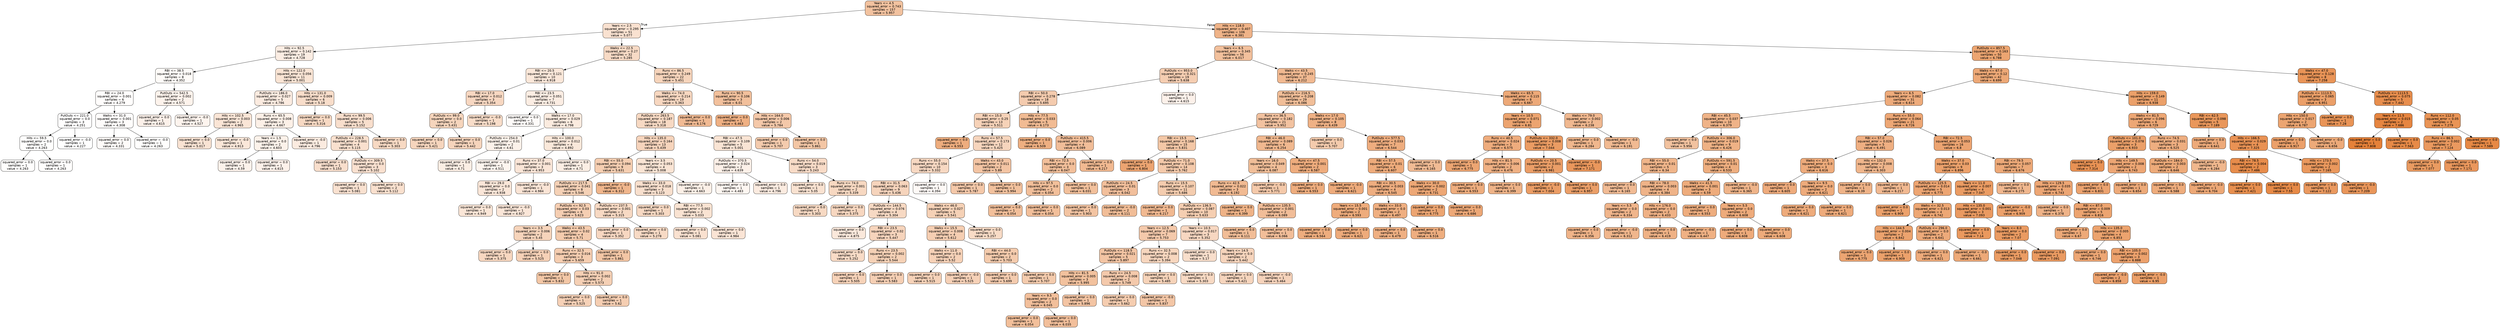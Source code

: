 digraph Tree {
node [shape=box, style="filled, rounded", color="black", fontname="helvetica"] ;
edge [fontname="helvetica"] ;
0 [label="Years <= 4.5\nsquared_error = 0.743\nsamples = 157\nvalue = 5.957", fillcolor="#f2c29f"] ;
1 [label="Years <= 2.5\nsquared_error = 0.295\nsamples = 51\nvalue = 5.077", fillcolor="#f9e1d0"] ;
0 -> 1 [labeldistance=2.5, labelangle=45, headlabel="True"] ;
2 [label="Hits <= 92.5\nsquared_error = 0.142\nsamples = 19\nvalue = 4.728", fillcolor="#fbede3"] ;
1 -> 2 ;
3 [label="RBI <= 38.5\nsquared_error = 0.018\nsamples = 8\nvalue = 4.352", fillcolor="#fefbf8"] ;
2 -> 3 ;
4 [label="RBI <= 24.0\nsquared_error = 0.001\nsamples = 6\nvalue = 4.279", fillcolor="#fffdfc"] ;
3 -> 4 ;
5 [label="PutOuts <= 221.0\nsquared_error = 0.0\nsamples = 3\nvalue = 4.251", fillcolor="#fffefe"] ;
4 -> 5 ;
6 [label="Hits <= 59.5\nsquared_error = 0.0\nsamples = 2\nvalue = 4.263", fillcolor="#fffefd"] ;
5 -> 6 ;
7 [label="squared_error = 0.0\nsamples = 1\nvalue = 4.263", fillcolor="#fffefd"] ;
6 -> 7 ;
8 [label="squared_error = 0.0\nsamples = 1\nvalue = 4.263", fillcolor="#fffefd"] ;
6 -> 8 ;
9 [label="squared_error = -0.0\nsamples = 1\nvalue = 4.227", fillcolor="#ffffff"] ;
5 -> 9 ;
10 [label="Walks <= 31.0\nsquared_error = 0.001\nsamples = 3\nvalue = 4.308", fillcolor="#fefcfb"] ;
4 -> 10 ;
11 [label="squared_error = 0.0\nsamples = 2\nvalue = 4.331", fillcolor="#fefbf9"] ;
10 -> 11 ;
12 [label="squared_error = -0.0\nsamples = 1\nvalue = 4.263", fillcolor="#fffefd"] ;
10 -> 12 ;
13 [label="PutOuts <= 542.5\nsquared_error = 0.002\nsamples = 2\nvalue = 4.571", fillcolor="#fdf3ec"] ;
3 -> 13 ;
14 [label="squared_error = 0.0\nsamples = 1\nvalue = 4.615", fillcolor="#fcf1ea"] ;
13 -> 14 ;
15 [label="squared_error = -0.0\nsamples = 1\nvalue = 4.527", fillcolor="#fdf4ee"] ;
13 -> 15 ;
16 [label="Hits <= 122.0\nsquared_error = 0.056\nsamples = 11\nvalue = 5.001", fillcolor="#f9e4d4"] ;
2 -> 16 ;
17 [label="PutOuts <= 186.0\nsquared_error = 0.027\nsamples = 5\nvalue = 4.786", fillcolor="#fbebe0"] ;
16 -> 17 ;
18 [label="Hits <= 102.5\nsquared_error = 0.003\nsamples = 2\nvalue = 4.965", fillcolor="#fae5d6"] ;
17 -> 18 ;
19 [label="squared_error = 0.0\nsamples = 1\nvalue = 5.017", fillcolor="#f9e3d3"] ;
18 -> 19 ;
20 [label="squared_error = -0.0\nsamples = 1\nvalue = 4.913", fillcolor="#fae7d9"] ;
18 -> 20 ;
21 [label="Runs <= 65.5\nsquared_error = 0.008\nsamples = 3\nvalue = 4.667", fillcolor="#fcf0e7"] ;
17 -> 21 ;
22 [label="Years <= 1.5\nsquared_error = 0.0\nsamples = 2\nvalue = 4.603", fillcolor="#fcf2ea"] ;
21 -> 22 ;
23 [label="squared_error = 0.0\nsamples = 1\nvalue = 4.59", fillcolor="#fcf2eb"] ;
22 -> 23 ;
24 [label="squared_error = 0.0\nsamples = 1\nvalue = 4.615", fillcolor="#fcf1ea"] ;
22 -> 24 ;
25 [label="squared_error = -0.0\nsamples = 1\nvalue = 4.796", fillcolor="#fbebe0"] ;
21 -> 25 ;
26 [label="Hits <= 131.0\nsquared_error = 0.009\nsamples = 6\nvalue = 5.18", fillcolor="#f8ddca"] ;
16 -> 26 ;
27 [label="squared_error = 0.0\nsamples = 1\nvalue = 5.316", fillcolor="#f7d9c3"] ;
26 -> 27 ;
28 [label="Runs <= 99.5\nsquared_error = 0.006\nsamples = 5\nvalue = 5.152", fillcolor="#f8decc"] ;
26 -> 28 ;
29 [label="PutOuts <= 228.5\nsquared_error = 0.001\nsamples = 4\nvalue = 5.115", fillcolor="#f9e0ce"] ;
28 -> 29 ;
30 [label="squared_error = 0.0\nsamples = 1\nvalue = 5.153", fillcolor="#f8decc"] ;
29 -> 30 ;
31 [label="PutOuts <= 309.5\nsquared_error = 0.0\nsamples = 3\nvalue = 5.102", fillcolor="#f9e0cf"] ;
29 -> 31 ;
32 [label="squared_error = 0.0\nsamples = 1\nvalue = 5.081", fillcolor="#f9e1d0"] ;
31 -> 32 ;
33 [label="squared_error = 0.0\nsamples = 2\nvalue = 5.112", fillcolor="#f9e0ce"] ;
31 -> 33 ;
34 [label="squared_error = 0.0\nsamples = 1\nvalue = 5.303", fillcolor="#f7d9c3"] ;
28 -> 34 ;
35 [label="Walks <= 22.5\nsquared_error = 0.27\nsamples = 32\nvalue = 5.285", fillcolor="#f7dac5"] ;
1 -> 35 ;
36 [label="RBI <= 20.5\nsquared_error = 0.121\nsamples = 10\nvalue = 4.918", fillcolor="#fae7d9"] ;
35 -> 36 ;
37 [label="RBI <= 17.0\nsquared_error = 0.012\nsamples = 3\nvalue = 5.354", fillcolor="#f7d7c1"] ;
36 -> 37 ;
38 [label="PutOuts <= 99.0\nsquared_error = 0.0\nsamples = 2\nvalue = 5.431", fillcolor="#f6d5bc"] ;
37 -> 38 ;
39 [label="squared_error = 0.0\nsamples = 1\nvalue = 5.421", fillcolor="#f6d5bd"] ;
38 -> 39 ;
40 [label="squared_error = 0.0\nsamples = 1\nvalue = 5.442", fillcolor="#f6d4bc"] ;
38 -> 40 ;
41 [label="squared_error = -0.0\nsamples = 1\nvalue = 5.198", fillcolor="#f8ddc9"] ;
37 -> 41 ;
42 [label="RBI <= 23.5\nsquared_error = 0.051\nsamples = 7\nvalue = 4.731", fillcolor="#fbede3"] ;
36 -> 42 ;
43 [label="squared_error = 0.0\nsamples = 1\nvalue = 4.331", fillcolor="#fefbf9"] ;
42 -> 43 ;
44 [label="Walks <= 17.0\nsquared_error = 0.029\nsamples = 6\nvalue = 4.798", fillcolor="#fbebdf"] ;
42 -> 44 ;
45 [label="PutOuts <= 254.0\nsquared_error = 0.01\nsamples = 2\nvalue = 4.61", fillcolor="#fcf2ea"] ;
44 -> 45 ;
46 [label="squared_error = 0.0\nsamples = 1\nvalue = 4.71", fillcolor="#fbeee4"] ;
45 -> 46 ;
47 [label="squared_error = -0.0\nsamples = 1\nvalue = 4.511", fillcolor="#fdf5ef"] ;
45 -> 47 ;
48 [label="Hits <= 100.0\nsquared_error = 0.012\nsamples = 4\nvalue = 4.892", fillcolor="#fae8da"] ;
44 -> 48 ;
49 [label="Runs <= 37.0\nsquared_error = 0.001\nsamples = 3\nvalue = 4.953", fillcolor="#fae5d7"] ;
48 -> 49 ;
50 [label="RBI <= 29.0\nsquared_error = 0.0\nsamples = 2\nvalue = 4.938", fillcolor="#fae6d8"] ;
49 -> 50 ;
51 [label="squared_error = 0.0\nsamples = 1\nvalue = 4.949", fillcolor="#fae6d7"] ;
50 -> 51 ;
52 [label="squared_error = -0.0\nsamples = 1\nvalue = 4.927", fillcolor="#fae6d8"] ;
50 -> 52 ;
53 [label="squared_error = -0.0\nsamples = 1\nvalue = 4.984", fillcolor="#fae4d5"] ;
49 -> 53 ;
54 [label="squared_error = 0.0\nsamples = 1\nvalue = 4.71", fillcolor="#fbeee4"] ;
48 -> 54 ;
55 [label="Runs <= 86.5\nsquared_error = 0.249\nsamples = 22\nvalue = 5.451", fillcolor="#f6d4bb"] ;
35 -> 55 ;
56 [label="Walks <= 74.0\nsquared_error = 0.214\nsamples = 19\nvalue = 5.363", fillcolor="#f7d7c0"] ;
55 -> 56 ;
57 [label="PutOuts <= 263.5\nsquared_error = 0.187\nsamples = 18\nvalue = 5.318", fillcolor="#f7d9c3"] ;
56 -> 57 ;
58 [label="Hits <= 135.0\nsquared_error = 0.164\nsamples = 13\nvalue = 5.439", fillcolor="#f6d4bc"] ;
57 -> 58 ;
59 [label="RBI <= 55.0\nsquared_error = 0.094\nsamples = 9\nvalue = 5.631", fillcolor="#f5ceb1"] ;
58 -> 59 ;
60 [label="PutOuts <= 217.5\nsquared_error = 0.041\nsamples = 8\nvalue = 5.546", fillcolor="#f5d1b6"] ;
59 -> 60 ;
61 [label="PutOuts <= 92.5\nsquared_error = 0.03\nsamples = 6\nvalue = 5.623", fillcolor="#f5ceb2"] ;
60 -> 61 ;
62 [label="Years <= 3.5\nsquared_error = 0.006\nsamples = 2\nvalue = 5.45", fillcolor="#f6d4bb"] ;
61 -> 62 ;
63 [label="squared_error = 0.0\nsamples = 1\nvalue = 5.375", fillcolor="#f7d7c0"] ;
62 -> 63 ;
64 [label="squared_error = 0.0\nsamples = 1\nvalue = 5.525", fillcolor="#f6d1b7"] ;
62 -> 64 ;
65 [label="Walks <= 43.5\nsquared_error = 0.02\nsamples = 4\nvalue = 5.71", fillcolor="#f4cbad"] ;
61 -> 65 ;
66 [label="Runs <= 32.5\nsquared_error = 0.016\nsamples = 3\nvalue = 5.659", fillcolor="#f5cdb0"] ;
65 -> 66 ;
67 [label="squared_error = 0.0\nsamples = 1\nvalue = 5.832", fillcolor="#f3c7a6"] ;
66 -> 67 ;
68 [label="Hits <= 91.0\nsquared_error = 0.002\nsamples = 2\nvalue = 5.573", fillcolor="#f5d0b5"] ;
66 -> 68 ;
69 [label="squared_error = 0.0\nsamples = 1\nvalue = 5.525", fillcolor="#f6d1b7"] ;
68 -> 69 ;
70 [label="squared_error = 0.0\nsamples = 1\nvalue = 5.62", fillcolor="#f5ceb2"] ;
68 -> 70 ;
71 [label="squared_error = 0.0\nsamples = 1\nvalue = 5.861", fillcolor="#f3c6a5"] ;
65 -> 71 ;
72 [label="PutOuts <= 237.5\nsquared_error = 0.001\nsamples = 2\nvalue = 5.315", fillcolor="#f7d9c3"] ;
60 -> 72 ;
73 [label="squared_error = 0.0\nsamples = 1\nvalue = 5.352", fillcolor="#f7d7c1"] ;
72 -> 73 ;
74 [label="squared_error = 0.0\nsamples = 1\nvalue = 5.278", fillcolor="#f7dac5"] ;
72 -> 74 ;
75 [label="squared_error = -0.0\nsamples = 1\nvalue = 6.312", fillcolor="#f0b68c"] ;
59 -> 75 ;
76 [label="Years <= 3.5\nsquared_error = 0.053\nsamples = 4\nvalue = 5.008", fillcolor="#f9e4d4"] ;
58 -> 76 ;
77 [label="Walks <= 33.0\nsquared_error = 0.018\nsamples = 3\nvalue = 5.123", fillcolor="#f8dfcd"] ;
76 -> 77 ;
78 [label="squared_error = 0.0\nsamples = 1\nvalue = 5.303", fillcolor="#f7d9c3"] ;
77 -> 78 ;
79 [label="RBI <= 77.5\nsquared_error = 0.002\nsamples = 2\nvalue = 5.033", fillcolor="#f9e3d2"] ;
77 -> 79 ;
80 [label="squared_error = 0.0\nsamples = 1\nvalue = 5.081", fillcolor="#f9e1d0"] ;
79 -> 80 ;
81 [label="squared_error = 0.0\nsamples = 1\nvalue = 4.984", fillcolor="#fae4d5"] ;
79 -> 81 ;
82 [label="squared_error = -0.0\nsamples = 1\nvalue = 4.663", fillcolor="#fcf0e7"] ;
76 -> 82 ;
83 [label="RBI <= 47.5\nsquared_error = 0.109\nsamples = 5\nvalue = 5.001", fillcolor="#f9e4d4"] ;
57 -> 83 ;
84 [label="PutOuts <= 370.5\nsquared_error = 0.024\nsamples = 2\nvalue = 4.639", fillcolor="#fcf0e8"] ;
83 -> 84 ;
85 [label="squared_error = 0.0\nsamples = 1\nvalue = 4.483", fillcolor="#fdf6f1"] ;
84 -> 85 ;
86 [label="squared_error = 0.0\nsamples = 1\nvalue = 4.796", fillcolor="#fbebe0"] ;
84 -> 86 ;
87 [label="Runs <= 54.0\nsquared_error = 0.019\nsamples = 3\nvalue = 5.243", fillcolor="#f8dbc7"] ;
83 -> 87 ;
88 [label="squared_error = 0.0\nsamples = 1\nvalue = 5.05", fillcolor="#f9e2d1"] ;
87 -> 88 ;
89 [label="Runs <= 74.0\nsquared_error = 0.001\nsamples = 2\nvalue = 5.339", fillcolor="#f7d8c1"] ;
87 -> 89 ;
90 [label="squared_error = 0.0\nsamples = 1\nvalue = 5.303", fillcolor="#f7d9c3"] ;
89 -> 90 ;
91 [label="squared_error = 0.0\nsamples = 1\nvalue = 5.375", fillcolor="#f7d7c0"] ;
89 -> 91 ;
92 [label="squared_error = 0.0\nsamples = 1\nvalue = 6.176", fillcolor="#f1ba93"] ;
56 -> 92 ;
93 [label="Runs <= 90.5\nsquared_error = 0.106\nsamples = 3\nvalue = 6.01", fillcolor="#f2c09c"] ;
55 -> 93 ;
94 [label="squared_error = 0.0\nsamples = 1\nvalue = 6.463", fillcolor="#efb083"] ;
93 -> 94 ;
95 [label="Hits <= 164.0\nsquared_error = 0.006\nsamples = 2\nvalue = 5.784", fillcolor="#f4c8a9"] ;
93 -> 95 ;
96 [label="squared_error = 0.0\nsamples = 1\nvalue = 5.707", fillcolor="#f4cbad"] ;
95 -> 96 ;
97 [label="squared_error = 0.0\nsamples = 1\nvalue = 5.861", fillcolor="#f3c6a5"] ;
95 -> 97 ;
98 [label="Hits <= 118.0\nsquared_error = 0.407\nsamples = 106\nvalue = 6.381", fillcolor="#efb388"] ;
0 -> 98 [labeldistance=2.5, labelangle=-45, headlabel="False"] ;
99 [label="Years <= 6.5\nsquared_error = 0.345\nsamples = 56\nvalue = 6.017", fillcolor="#f2c09c"] ;
98 -> 99 ;
100 [label="PutOuts <= 953.0\nsquared_error = 0.321\nsamples = 19\nvalue = 5.638", fillcolor="#f5cdb1"] ;
99 -> 100 ;
101 [label="RBI <= 50.0\nsquared_error = 0.278\nsamples = 18\nvalue = 5.695", fillcolor="#f4cbae"] ;
100 -> 101 ;
102 [label="RBI <= 15.0\nsquared_error = 0.25\nsamples = 13\nvalue = 5.511", fillcolor="#f6d2b8"] ;
101 -> 102 ;
103 [label="squared_error = 0.0\nsamples = 1\nvalue = 6.553", fillcolor="#eead7e"] ;
102 -> 103 ;
104 [label="Runs <= 57.5\nsquared_error = 0.173\nsamples = 12\nvalue = 5.425", fillcolor="#f6d5bd"] ;
102 -> 104 ;
105 [label="Runs <= 55.0\nsquared_error = 0.154\nsamples = 10\nvalue = 5.332", fillcolor="#f7d8c2"] ;
104 -> 105 ;
106 [label="RBI <= 31.5\nsquared_error = 0.063\nsamples = 9\nvalue = 5.436", fillcolor="#f6d4bc"] ;
105 -> 106 ;
107 [label="PutOuts <= 144.5\nsquared_error = 0.076\nsamples = 4\nvalue = 5.304", fillcolor="#f7d9c3"] ;
106 -> 107 ;
108 [label="squared_error = 0.0\nsamples = 1\nvalue = 4.875", fillcolor="#fae8db"] ;
107 -> 108 ;
109 [label="RBI <= 23.5\nsquared_error = 0.02\nsamples = 3\nvalue = 5.447", fillcolor="#f6d4bc"] ;
107 -> 109 ;
110 [label="squared_error = 0.0\nsamples = 1\nvalue = 5.252", fillcolor="#f8dbc6"] ;
109 -> 110 ;
111 [label="Runs <= 23.5\nsquared_error = 0.002\nsamples = 2\nvalue = 5.544", fillcolor="#f5d1b6"] ;
109 -> 111 ;
112 [label="squared_error = 0.0\nsamples = 1\nvalue = 5.505", fillcolor="#f6d2b8"] ;
111 -> 112 ;
113 [label="squared_error = 0.0\nsamples = 1\nvalue = 5.583", fillcolor="#f5cfb4"] ;
111 -> 113 ;
114 [label="Walks <= 46.0\nsquared_error = 0.027\nsamples = 5\nvalue = 5.541", fillcolor="#f5d1b6"] ;
106 -> 114 ;
115 [label="Walks <= 15.5\nsquared_error = 0.008\nsamples = 4\nvalue = 5.612", fillcolor="#f5ceb2"] ;
114 -> 115 ;
116 [label="Walks <= 11.0\nsquared_error = 0.0\nsamples = 2\nvalue = 5.52", fillcolor="#f6d1b7"] ;
115 -> 116 ;
117 [label="squared_error = 0.0\nsamples = 1\nvalue = 5.515", fillcolor="#f6d2b8"] ;
116 -> 117 ;
118 [label="squared_error = -0.0\nsamples = 1\nvalue = 5.525", fillcolor="#f6d1b7"] ;
116 -> 118 ;
119 [label="RBI <= 44.0\nsquared_error = 0.0\nsamples = 2\nvalue = 5.703", fillcolor="#f4cbad"] ;
115 -> 119 ;
120 [label="squared_error = 0.0\nsamples = 1\nvalue = 5.699", fillcolor="#f4cbae"] ;
119 -> 120 ;
121 [label="squared_error = 0.0\nsamples = 1\nvalue = 5.707", fillcolor="#f4cbad"] ;
119 -> 121 ;
122 [label="squared_error = 0.0\nsamples = 1\nvalue = 5.257", fillcolor="#f8dbc6"] ;
114 -> 122 ;
123 [label="squared_error = 0.0\nsamples = 1\nvalue = 4.394", fillcolor="#fef9f6"] ;
105 -> 123 ;
124 [label="Walks <= 43.0\nsquared_error = 0.011\nsamples = 2\nvalue = 5.89", fillcolor="#f3c4a3"] ;
104 -> 124 ;
125 [label="squared_error = 0.0\nsamples = 1\nvalue = 5.787", fillcolor="#f4c8a9"] ;
124 -> 125 ;
126 [label="squared_error = 0.0\nsamples = 1\nvalue = 5.994", fillcolor="#f2c19d"] ;
124 -> 126 ;
127 [label="Hits <= 77.5\nsquared_error = 0.033\nsamples = 5\nvalue = 6.173", fillcolor="#f1bb93"] ;
101 -> 127 ;
128 [label="squared_error = 0.0\nsamples = 1\nvalue = 6.509", fillcolor="#eeaf81"] ;
127 -> 128 ;
129 [label="PutOuts <= 415.5\nsquared_error = 0.006\nsamples = 4\nvalue = 6.089", fillcolor="#f1bd98"] ;
127 -> 129 ;
130 [label="RBI <= 72.5\nsquared_error = 0.0\nsamples = 3\nvalue = 6.047", fillcolor="#f2bf9a"] ;
129 -> 130 ;
131 [label="Hits <= 97.5\nsquared_error = 0.0\nsamples = 2\nvalue = 6.054", fillcolor="#f2bf9a"] ;
130 -> 131 ;
132 [label="squared_error = 0.0\nsamples = 1\nvalue = 6.054", fillcolor="#f2bf9a"] ;
131 -> 132 ;
133 [label="squared_error = 0.0\nsamples = 1\nvalue = 6.054", fillcolor="#f2bf9a"] ;
131 -> 133 ;
134 [label="squared_error = 0.0\nsamples = 1\nvalue = 6.031", fillcolor="#f2c09b"] ;
130 -> 134 ;
135 [label="squared_error = 0.0\nsamples = 1\nvalue = 6.217", fillcolor="#f1b991"] ;
129 -> 135 ;
136 [label="squared_error = 0.0\nsamples = 1\nvalue = 4.615", fillcolor="#fcf1ea"] ;
100 -> 136 ;
137 [label="Walks <= 43.5\nsquared_error = 0.245\nsamples = 37\nvalue = 6.212", fillcolor="#f1b991"] ;
99 -> 137 ;
138 [label="PutOuts <= 216.5\nsquared_error = 0.208\nsamples = 29\nvalue = 6.086", fillcolor="#f1be98"] ;
137 -> 138 ;
139 [label="Runs <= 36.5\nsquared_error = 0.182\nsamples = 21\nvalue = 5.952", fillcolor="#f2c2a0"] ;
138 -> 139 ;
140 [label="RBI <= 15.5\nsquared_error = 0.168\nsamples = 15\nvalue = 5.831", fillcolor="#f3c7a6"] ;
139 -> 140 ;
141 [label="squared_error = 0.0\nsamples = 1\nvalue = 6.804", fillcolor="#eca471"] ;
140 -> 141 ;
142 [label="PutOuts <= 71.0\nsquared_error = 0.108\nsamples = 14\nvalue = 5.762", fillcolor="#f4c9aa"] ;
140 -> 142 ;
143 [label="PutOuts <= 24.5\nsquared_error = 0.01\nsamples = 3\nvalue = 6.042", fillcolor="#f2bf9b"] ;
142 -> 143 ;
144 [label="squared_error = 0.0\nsamples = 1\nvalue = 5.903", fillcolor="#f3c4a2"] ;
143 -> 144 ;
145 [label="squared_error = -0.0\nsamples = 2\nvalue = 6.111", fillcolor="#f1bd97"] ;
143 -> 145 ;
146 [label="Runs <= 15.5\nsquared_error = 0.107\nsamples = 11\nvalue = 5.686", fillcolor="#f4ccae"] ;
142 -> 146 ;
147 [label="squared_error = 0.0\nsamples = 1\nvalue = 6.217", fillcolor="#f1b991"] ;
146 -> 147 ;
148 [label="PutOuts <= 136.5\nsquared_error = 0.087\nsamples = 10\nvalue = 5.633", fillcolor="#f5ceb1"] ;
146 -> 148 ;
149 [label="Years <= 12.5\nsquared_error = 0.069\nsamples = 7\nvalue = 5.753", fillcolor="#f4c9ab"] ;
148 -> 149 ;
150 [label="PutOuts <= 118.5\nsquared_error = 0.021\nsamples = 5\nvalue = 5.897", fillcolor="#f3c4a3"] ;
149 -> 150 ;
151 [label="Hits <= 81.5\nsquared_error = 0.005\nsamples = 3\nvalue = 5.995", fillcolor="#f2c19d"] ;
150 -> 151 ;
152 [label="Years <= 9.5\nsquared_error = 0.0\nsamples = 2\nvalue = 6.045", fillcolor="#f2bf9b"] ;
151 -> 152 ;
153 [label="squared_error = 0.0\nsamples = 1\nvalue = 6.054", fillcolor="#f2bf9a"] ;
152 -> 153 ;
154 [label="squared_error = 0.0\nsamples = 1\nvalue = 6.035", fillcolor="#f2bf9b"] ;
152 -> 154 ;
155 [label="squared_error = 0.0\nsamples = 1\nvalue = 5.896", fillcolor="#f3c4a3"] ;
151 -> 155 ;
156 [label="Runs <= 24.5\nsquared_error = 0.008\nsamples = 2\nvalue = 5.749", fillcolor="#f4c9ab"] ;
150 -> 156 ;
157 [label="squared_error = 0.0\nsamples = 1\nvalue = 5.662", fillcolor="#f5cdb0"] ;
156 -> 157 ;
158 [label="squared_error = -0.0\nsamples = 1\nvalue = 5.837", fillcolor="#f3c6a6"] ;
156 -> 158 ;
159 [label="Runs <= 32.5\nsquared_error = 0.008\nsamples = 2\nvalue = 5.394", fillcolor="#f7d6be"] ;
149 -> 159 ;
160 [label="squared_error = 0.0\nsamples = 1\nvalue = 5.485", fillcolor="#f6d3b9"] ;
159 -> 160 ;
161 [label="squared_error = 0.0\nsamples = 1\nvalue = 5.303", fillcolor="#f7d9c3"] ;
159 -> 161 ;
162 [label="Years <= 10.5\nsquared_error = 0.017\nsamples = 3\nvalue = 5.352", fillcolor="#f7d7c1"] ;
148 -> 162 ;
163 [label="squared_error = 0.0\nsamples = 1\nvalue = 5.17", fillcolor="#f8decb"] ;
162 -> 163 ;
164 [label="Years <= 14.5\nsquared_error = 0.0\nsamples = 2\nvalue = 5.442", fillcolor="#f6d4bc"] ;
162 -> 164 ;
165 [label="squared_error = 0.0\nsamples = 1\nvalue = 5.421", fillcolor="#f6d5bd"] ;
164 -> 165 ;
166 [label="squared_error = -0.0\nsamples = 1\nvalue = 5.464", fillcolor="#f6d3bb"] ;
164 -> 166 ;
167 [label="RBI <= 46.0\nsquared_error = 0.089\nsamples = 6\nvalue = 6.254", fillcolor="#f0b88f"] ;
139 -> 167 ;
168 [label="Years <= 16.0\nsquared_error = 0.049\nsamples = 4\nvalue = 6.087", fillcolor="#f1be98"] ;
167 -> 168 ;
169 [label="Runs <= 42.5\nsquared_error = 0.022\nsamples = 3\nvalue = 6.192", fillcolor="#f1ba92"] ;
168 -> 169 ;
170 [label="squared_error = 0.0\nsamples = 1\nvalue = 6.399", fillcolor="#efb387"] ;
169 -> 170 ;
171 [label="PutOuts <= 135.5\nsquared_error = 0.001\nsamples = 2\nvalue = 6.089", fillcolor="#f1bd98"] ;
169 -> 171 ;
172 [label="squared_error = 0.0\nsamples = 1\nvalue = 6.111", fillcolor="#f1bd97"] ;
171 -> 172 ;
173 [label="squared_error = 0.0\nsamples = 1\nvalue = 6.066", fillcolor="#f2be99"] ;
171 -> 173 ;
174 [label="squared_error = -0.0\nsamples = 1\nvalue = 5.771", fillcolor="#f4c9aa"] ;
168 -> 174 ;
175 [label="Runs <= 47.5\nsquared_error = 0.001\nsamples = 2\nvalue = 6.587", fillcolor="#eeac7d"] ;
167 -> 175 ;
176 [label="squared_error = 0.0\nsamples = 1\nvalue = 6.553", fillcolor="#eead7e"] ;
175 -> 176 ;
177 [label="squared_error = -0.0\nsamples = 1\nvalue = 6.621", fillcolor="#eeab7b"] ;
175 -> 177 ;
178 [label="Walks <= 17.0\nsquared_error = 0.105\nsamples = 8\nvalue = 6.439", fillcolor="#efb185"] ;
138 -> 178 ;
179 [label="squared_error = 0.0\nsamples = 1\nvalue = 5.707", fillcolor="#f4cbad"] ;
178 -> 179 ;
180 [label="PutOuts <= 577.5\nsquared_error = 0.033\nsamples = 7\nvalue = 6.544", fillcolor="#eead7f"] ;
178 -> 180 ;
181 [label="RBI <= 57.5\nsquared_error = 0.01\nsamples = 6\nvalue = 6.607", fillcolor="#eeab7b"] ;
180 -> 181 ;
182 [label="RBI <= 30.5\nsquared_error = 0.003\nsamples = 4\nvalue = 6.545", fillcolor="#eead7f"] ;
181 -> 182 ;
183 [label="Years <= 15.5\nsquared_error = 0.001\nsamples = 2\nvalue = 6.593", fillcolor="#eeac7c"] ;
182 -> 183 ;
184 [label="squared_error = 0.0\nsamples = 1\nvalue = 6.564", fillcolor="#eead7e"] ;
183 -> 184 ;
185 [label="squared_error = 0.0\nsamples = 1\nvalue = 6.621", fillcolor="#eeab7b"] ;
183 -> 185 ;
186 [label="Walks <= 33.0\nsquared_error = 0.0\nsamples = 2\nvalue = 6.497", fillcolor="#efaf81"] ;
182 -> 186 ;
187 [label="squared_error = 0.0\nsamples = 1\nvalue = 6.479", fillcolor="#efb083"] ;
186 -> 187 ;
188 [label="squared_error = 0.0\nsamples = 1\nvalue = 6.516", fillcolor="#eeae80"] ;
186 -> 188 ;
189 [label="Walks <= 30.0\nsquared_error = 0.002\nsamples = 2\nvalue = 6.731", fillcolor="#eda775"] ;
181 -> 189 ;
190 [label="squared_error = 0.0\nsamples = 1\nvalue = 6.775", fillcolor="#eca572"] ;
189 -> 190 ;
191 [label="squared_error = 0.0\nsamples = 1\nvalue = 6.686", fillcolor="#eda877"] ;
189 -> 191 ;
192 [label="squared_error = 0.0\nsamples = 1\nvalue = 6.165", fillcolor="#f1bb94"] ;
180 -> 192 ;
193 [label="Walks <= 65.5\nsquared_error = 0.115\nsamples = 8\nvalue = 6.667", fillcolor="#eda978"] ;
137 -> 193 ;
194 [label="Years <= 10.5\nsquared_error = 0.071\nsamples = 6\nvalue = 6.81", fillcolor="#eca470"] ;
193 -> 194 ;
195 [label="Runs <= 40.5\nsquared_error = 0.024\nsamples = 3\nvalue = 6.575", fillcolor="#eeac7d"] ;
194 -> 195 ;
196 [label="squared_error = 0.0\nsamples = 1\nvalue = 6.775", fillcolor="#eca572"] ;
195 -> 196 ;
197 [label="Hits <= 81.5\nsquared_error = 0.006\nsamples = 2\nvalue = 6.476", fillcolor="#efb083"] ;
195 -> 197 ;
198 [label="squared_error = 0.0\nsamples = 1\nvalue = 6.553", fillcolor="#eead7e"] ;
197 -> 198 ;
199 [label="squared_error = 0.0\nsamples = 1\nvalue = 6.399", fillcolor="#efb387"] ;
197 -> 199 ;
200 [label="PutOuts <= 332.0\nsquared_error = 0.008\nsamples = 3\nvalue = 7.044", fillcolor="#eb9c63"] ;
194 -> 200 ;
201 [label="PutOuts <= 20.5\nsquared_error = 0.001\nsamples = 2\nvalue = 6.981", fillcolor="#eb9e67"] ;
200 -> 201 ;
202 [label="squared_error = -0.0\nsamples = 1\nvalue = 7.004", fillcolor="#eb9d65"] ;
201 -> 202 ;
203 [label="squared_error = 0.0\nsamples = 1\nvalue = 6.957", fillcolor="#eb9f68"] ;
201 -> 203 ;
204 [label="squared_error = -0.0\nsamples = 1\nvalue = 7.171", fillcolor="#ea975c"] ;
200 -> 204 ;
205 [label="Walks <= 79.0\nsquared_error = 0.002\nsamples = 2\nvalue = 6.238", fillcolor="#f0b890"] ;
193 -> 205 ;
206 [label="squared_error = 0.0\nsamples = 1\nvalue = 6.284", fillcolor="#f0b78d"] ;
205 -> 206 ;
207 [label="squared_error = -0.0\nsamples = 1\nvalue = 6.191", fillcolor="#f1ba92"] ;
205 -> 207 ;
208 [label="PutOuts <= 857.5\nsquared_error = 0.163\nsamples = 50\nvalue = 6.788", fillcolor="#eca571"] ;
98 -> 208 ;
209 [label="Walks <= 67.0\nsquared_error = 0.12\nsamples = 42\nvalue = 6.699", fillcolor="#eda876"] ;
208 -> 209 ;
210 [label="Years <= 6.5\nsquared_error = 0.082\nsamples = 31\nvalue = 6.614", fillcolor="#eeab7b"] ;
209 -> 210 ;
211 [label="RBI <= 45.5\nsquared_error = 0.037\nsamples = 10\nvalue = 6.379", fillcolor="#efb388"] ;
210 -> 211 ;
212 [label="squared_error = 0.0\nsamples = 1\nvalue = 5.956", fillcolor="#f2c29f"] ;
211 -> 212 ;
213 [label="PutOuts <= 306.0\nsquared_error = 0.019\nsamples = 9\nvalue = 6.426", fillcolor="#efb285"] ;
211 -> 213 ;
214 [label="RBI <= 55.0\nsquared_error = 0.01\nsamples = 5\nvalue = 6.34", fillcolor="#f0b58a"] ;
213 -> 214 ;
215 [label="squared_error = 0.0\nsamples = 1\nvalue = 6.165", fillcolor="#f1bb94"] ;
214 -> 215 ;
216 [label="RBI <= 78.0\nsquared_error = 0.003\nsamples = 4\nvalue = 6.384", fillcolor="#efb388"] ;
214 -> 216 ;
217 [label="Years <= 5.5\nsquared_error = 0.0\nsamples = 2\nvalue = 6.334", fillcolor="#f0b58b"] ;
216 -> 217 ;
218 [label="squared_error = 0.0\nsamples = 1\nvalue = 6.356", fillcolor="#f0b489"] ;
217 -> 218 ;
219 [label="squared_error = -0.0\nsamples = 1\nvalue = 6.312", fillcolor="#f0b68c"] ;
217 -> 219 ;
220 [label="Hits <= 176.0\nsquared_error = 0.0\nsamples = 2\nvalue = 6.433", fillcolor="#efb185"] ;
216 -> 220 ;
221 [label="squared_error = 0.0\nsamples = 1\nvalue = 6.419", fillcolor="#efb286"] ;
220 -> 221 ;
222 [label="squared_error = -0.0\nsamples = 1\nvalue = 6.447", fillcolor="#efb184"] ;
220 -> 222 ;
223 [label="PutOuts <= 591.5\nsquared_error = 0.01\nsamples = 4\nvalue = 6.533", fillcolor="#eeae7f"] ;
213 -> 223 ;
224 [label="Walks <= 41.5\nsquared_error = 0.001\nsamples = 3\nvalue = 6.59", fillcolor="#eeac7c"] ;
223 -> 224 ;
225 [label="squared_error = 0.0\nsamples = 1\nvalue = 6.553", fillcolor="#eead7e"] ;
224 -> 225 ;
226 [label="Years <= 5.5\nsquared_error = 0.0\nsamples = 2\nvalue = 6.608", fillcolor="#eeab7b"] ;
224 -> 226 ;
227 [label="squared_error = 0.0\nsamples = 1\nvalue = 6.608", fillcolor="#eeab7b"] ;
226 -> 227 ;
228 [label="squared_error = 0.0\nsamples = 1\nvalue = 6.608", fillcolor="#eeab7b"] ;
226 -> 228 ;
229 [label="squared_error = -0.0\nsamples = 1\nvalue = 6.365", fillcolor="#efb489"] ;
223 -> 229 ;
230 [label="Runs <= 55.0\nsquared_error = 0.064\nsamples = 21\nvalue = 6.726", fillcolor="#eda775"] ;
210 -> 230 ;
231 [label="RBI <= 57.0\nsquared_error = 0.026\nsamples = 5\nvalue = 6.491", fillcolor="#efaf82"] ;
230 -> 231 ;
232 [label="Walks <= 37.5\nsquared_error = 0.0\nsamples = 3\nvalue = 6.616", fillcolor="#eeab7b"] ;
231 -> 232 ;
233 [label="squared_error = 0.0\nsamples = 1\nvalue = 6.605", fillcolor="#eeab7c"] ;
232 -> 233 ;
234 [label="Years <= 9.5\nsquared_error = 0.0\nsamples = 2\nvalue = 6.621", fillcolor="#eeab7b"] ;
232 -> 234 ;
235 [label="squared_error = 0.0\nsamples = 1\nvalue = 6.621", fillcolor="#eeab7b"] ;
234 -> 235 ;
236 [label="squared_error = 0.0\nsamples = 1\nvalue = 6.621", fillcolor="#eeab7b"] ;
234 -> 236 ;
237 [label="Hits <= 132.0\nsquared_error = 0.008\nsamples = 2\nvalue = 6.303", fillcolor="#f0b68c"] ;
231 -> 237 ;
238 [label="squared_error = 0.0\nsamples = 1\nvalue = 6.39", fillcolor="#efb387"] ;
237 -> 238 ;
239 [label="squared_error = 0.0\nsamples = 1\nvalue = 6.217", fillcolor="#f1b991"] ;
237 -> 239 ;
240 [label="RBI <= 72.5\nsquared_error = 0.053\nsamples = 16\nvalue = 6.8", fillcolor="#eca471"] ;
230 -> 240 ;
241 [label="Walks <= 37.0\nsquared_error = 0.03\nsamples = 9\nvalue = 6.896", fillcolor="#eca16b"] ;
240 -> 241 ;
242 [label="PutOuts <= 125.5\nsquared_error = 0.014\nsamples = 5\nvalue = 6.775", fillcolor="#eda572"] ;
241 -> 242 ;
243 [label="squared_error = 0.0\nsamples = 1\nvalue = 6.909", fillcolor="#eca16b"] ;
242 -> 243 ;
244 [label="Walks <= 32.5\nsquared_error = 0.013\nsamples = 4\nvalue = 6.742", fillcolor="#eda774"] ;
242 -> 244 ;
245 [label="Hits <= 144.5\nsquared_error = 0.004\nsamples = 2\nvalue = 6.842", fillcolor="#eca36e"] ;
244 -> 245 ;
246 [label="squared_error = 0.0\nsamples = 1\nvalue = 6.775", fillcolor="#eca572"] ;
245 -> 246 ;
247 [label="squared_error = 0.0\nsamples = 1\nvalue = 6.909", fillcolor="#eca16b"] ;
245 -> 247 ;
248 [label="PutOuts <= 296.0\nsquared_error = 0.0\nsamples = 2\nvalue = 6.641", fillcolor="#edaa7a"] ;
244 -> 248 ;
249 [label="squared_error = 0.0\nsamples = 1\nvalue = 6.621", fillcolor="#eeab7b"] ;
248 -> 249 ;
250 [label="squared_error = -0.0\nsamples = 1\nvalue = 6.661", fillcolor="#eda978"] ;
248 -> 250 ;
251 [label="Years <= 11.0\nsquared_error = 0.007\nsamples = 4\nvalue = 7.047", fillcolor="#eb9c63"] ;
241 -> 251 ;
252 [label="Hits <= 135.0\nsquared_error = 0.001\nsamples = 3\nvalue = 7.093", fillcolor="#ea9a61"] ;
251 -> 252 ;
253 [label="squared_error = 0.0\nsamples = 1\nvalue = 7.14", fillcolor="#ea995e"] ;
252 -> 253 ;
254 [label="Years <= 8.0\nsquared_error = 0.0\nsamples = 2\nvalue = 7.07", fillcolor="#ea9b62"] ;
252 -> 254 ;
255 [label="squared_error = 0.0\nsamples = 1\nvalue = 7.048", fillcolor="#eb9c63"] ;
254 -> 255 ;
256 [label="squared_error = 0.0\nsamples = 1\nvalue = 7.091", fillcolor="#ea9a61"] ;
254 -> 256 ;
257 [label="squared_error = -0.0\nsamples = 1\nvalue = 6.909", fillcolor="#eca16b"] ;
251 -> 257 ;
258 [label="RBI <= 79.5\nsquared_error = 0.057\nsamples = 7\nvalue = 6.676", fillcolor="#eda978"] ;
240 -> 258 ;
259 [label="squared_error = 0.0\nsamples = 1\nvalue = 6.275", fillcolor="#f0b78e"] ;
258 -> 259 ;
260 [label="Hits <= 129.5\nsquared_error = 0.035\nsamples = 6\nvalue = 6.743", fillcolor="#eda674"] ;
258 -> 260 ;
261 [label="squared_error = 0.0\nsamples = 1\nvalue = 6.378", fillcolor="#efb388"] ;
260 -> 261 ;
262 [label="RBI <= 87.0\nsquared_error = 0.009\nsamples = 5\nvalue = 6.816", fillcolor="#eca470"] ;
260 -> 262 ;
263 [label="squared_error = 0.0\nsamples = 1\nvalue = 6.67", fillcolor="#eda978"] ;
262 -> 263 ;
264 [label="Hits <= 135.0\nsquared_error = 0.005\nsamples = 4\nvalue = 6.853", fillcolor="#eca36e"] ;
262 -> 264 ;
265 [label="squared_error = 0.0\nsamples = 1\nvalue = 6.746", fillcolor="#eda674"] ;
264 -> 265 ;
266 [label="RBI <= 105.0\nsquared_error = 0.002\nsamples = 3\nvalue = 6.888", fillcolor="#eca16c"] ;
264 -> 266 ;
267 [label="squared_error = -0.0\nsamples = 2\nvalue = 6.858", fillcolor="#eca26e"] ;
266 -> 267 ;
268 [label="squared_error = -0.0\nsamples = 1\nvalue = 6.95", fillcolor="#eb9f68"] ;
266 -> 268 ;
269 [label="Hits <= 159.0\nsquared_error = 0.149\nsamples = 11\nvalue = 6.938", fillcolor="#eba069"] ;
209 -> 269 ;
270 [label="Walks <= 81.5\nsquared_error = 0.096\nsamples = 6\nvalue = 6.729", fillcolor="#eda775"] ;
269 -> 270 ;
271 [label="PutOuts <= 101.0\nsquared_error = 0.078\nsamples = 3\nvalue = 6.933", fillcolor="#eba069"] ;
270 -> 271 ;
272 [label="squared_error = 0.0\nsamples = 1\nvalue = 7.314", fillcolor="#e99254"] ;
271 -> 272 ;
273 [label="Hits <= 149.5\nsquared_error = 0.008\nsamples = 2\nvalue = 6.743", fillcolor="#eda674"] ;
271 -> 273 ;
274 [label="squared_error = 0.0\nsamples = 1\nvalue = 6.831", fillcolor="#eca36f"] ;
273 -> 274 ;
275 [label="squared_error = 0.0\nsamples = 1\nvalue = 6.654", fillcolor="#edaa79"] ;
273 -> 275 ;
276 [label="Runs <= 74.5\nsquared_error = 0.031\nsamples = 3\nvalue = 6.525", fillcolor="#eeae80"] ;
270 -> 276 ;
277 [label="PutOuts <= 184.0\nsquared_error = 0.003\nsamples = 2\nvalue = 6.646", fillcolor="#edaa79"] ;
276 -> 277 ;
278 [label="squared_error = 0.0\nsamples = 1\nvalue = 6.588", fillcolor="#eeac7c"] ;
277 -> 278 ;
279 [label="squared_error = -0.0\nsamples = 1\nvalue = 6.704", fillcolor="#eda876"] ;
277 -> 279 ;
280 [label="squared_error = -0.0\nsamples = 1\nvalue = 6.284", fillcolor="#f0b78d"] ;
276 -> 280 ;
281 [label="RBI <= 62.5\nsquared_error = 0.098\nsamples = 5\nvalue = 7.189", fillcolor="#e9975b"] ;
269 -> 281 ;
282 [label="squared_error = 0.0\nsamples = 1\nvalue = 6.641", fillcolor="#edaa7a"] ;
281 -> 282 ;
283 [label="Hits <= 166.5\nsquared_error = 0.029\nsamples = 4\nvalue = 7.325", fillcolor="#e99254"] ;
281 -> 283 ;
284 [label="RBI <= 78.5\nsquared_error = 0.004\nsamples = 2\nvalue = 7.486", fillcolor="#e78c4b"] ;
283 -> 284 ;
285 [label="squared_error = 0.0\nsamples = 1\nvalue = 7.421", fillcolor="#e88f4e"] ;
284 -> 285 ;
286 [label="squared_error = 0.0\nsamples = 1\nvalue = 7.55", fillcolor="#e78a47"] ;
284 -> 286 ;
287 [label="Hits <= 173.5\nsquared_error = 0.002\nsamples = 2\nvalue = 7.165", fillcolor="#ea985d"] ;
283 -> 287 ;
288 [label="squared_error = 0.0\nsamples = 1\nvalue = 7.122", fillcolor="#ea995f"] ;
287 -> 288 ;
289 [label="squared_error = -0.0\nsamples = 1\nvalue = 7.209", fillcolor="#e9965a"] ;
287 -> 289 ;
290 [label="Walks <= 47.0\nsquared_error = 0.128\nsamples = 8\nvalue = 7.258", fillcolor="#e99457"] ;
208 -> 290 ;
291 [label="PutOuts <= 1113.5\nsquared_error = 0.065\nsamples = 3\nvalue = 6.951", fillcolor="#eb9f68"] ;
290 -> 291 ;
292 [label="Hits <= 150.0\nsquared_error = 0.017\nsamples = 2\nvalue = 6.787", fillcolor="#eca571"] ;
291 -> 292 ;
293 [label="squared_error = 0.0\nsamples = 1\nvalue = 6.917", fillcolor="#eba06a"] ;
292 -> 293 ;
294 [label="squared_error = -0.0\nsamples = 1\nvalue = 6.656", fillcolor="#edaa79"] ;
292 -> 294 ;
295 [label="squared_error = 0.0\nsamples = 1\nvalue = 7.28", fillcolor="#e99456"] ;
291 -> 295 ;
296 [label="PutOuts <= 1113.5\nsquared_error = 0.075\nsamples = 5\nvalue = 7.442", fillcolor="#e88e4d"] ;
290 -> 296 ;
297 [label="Years <= 11.5\nsquared_error = 0.015\nsamples = 2\nvalue = 7.686", fillcolor="#e68540"] ;
296 -> 297 ;
298 [label="squared_error = 0.0\nsamples = 1\nvalue = 7.808", fillcolor="#e58139"] ;
297 -> 298 ;
299 [label="squared_error = 0.0\nsamples = 1\nvalue = 7.563", fillcolor="#e78a47"] ;
297 -> 299 ;
300 [label="Runs <= 112.0\nsquared_error = 0.05\nsamples = 3\nvalue = 7.279", fillcolor="#e99456"] ;
296 -> 300 ;
301 [label="Runs <= 86.5\nsquared_error = 0.002\nsamples = 2\nvalue = 7.124", fillcolor="#ea995f"] ;
300 -> 301 ;
302 [label="squared_error = 0.0\nsamples = 1\nvalue = 7.077", fillcolor="#ea9b61"] ;
301 -> 302 ;
303 [label="squared_error = 0.0\nsamples = 1\nvalue = 7.171", fillcolor="#ea975c"] ;
301 -> 303 ;
304 [label="squared_error = 0.0\nsamples = 1\nvalue = 7.589", fillcolor="#e78945"] ;
300 -> 304 ;
}